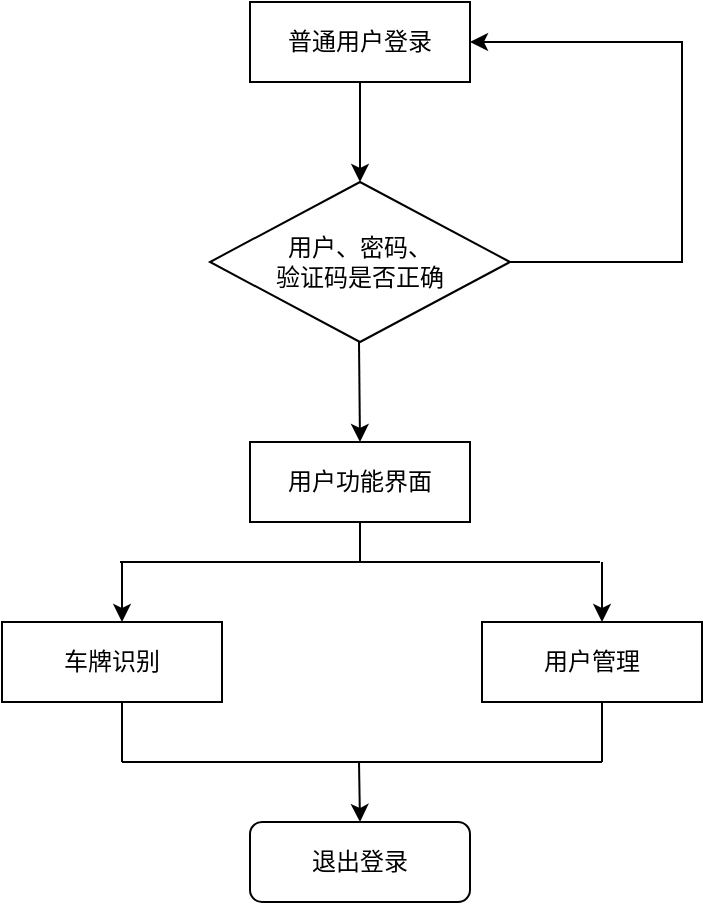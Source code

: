 <mxfile version="21.3.6" type="github">
  <diagram name="Page-1" id="CoFr4OLQgPCRWW71ScWv">
    <mxGraphModel dx="1034" dy="462" grid="1" gridSize="10" guides="1" tooltips="1" connect="1" arrows="1" fold="1" page="1" pageScale="1" pageWidth="827" pageHeight="1169" math="0" shadow="0">
      <root>
        <mxCell id="0" />
        <mxCell id="1" parent="0" />
        <mxCell id="q-r-Qyy_ehhaE9c6_0YL-1" value="普通用户登录" style="rounded=0;whiteSpace=wrap;html=1;" vertex="1" parent="1">
          <mxGeometry x="304" y="40" width="110" height="40" as="geometry" />
        </mxCell>
        <mxCell id="q-r-Qyy_ehhaE9c6_0YL-2" value="" style="endArrow=classic;html=1;rounded=0;exitX=0.5;exitY=1;exitDx=0;exitDy=0;entryX=0.5;entryY=0;entryDx=0;entryDy=0;" edge="1" parent="1" source="q-r-Qyy_ehhaE9c6_0YL-1" target="q-r-Qyy_ehhaE9c6_0YL-3">
          <mxGeometry width="50" height="50" relative="1" as="geometry">
            <mxPoint x="390" y="270" as="sourcePoint" />
            <mxPoint x="359" y="140" as="targetPoint" />
          </mxGeometry>
        </mxCell>
        <mxCell id="q-r-Qyy_ehhaE9c6_0YL-3" value="用户、密码、&lt;br&gt;验证码是否正确" style="rhombus;whiteSpace=wrap;html=1;" vertex="1" parent="1">
          <mxGeometry x="284" y="130" width="150" height="80" as="geometry" />
        </mxCell>
        <mxCell id="q-r-Qyy_ehhaE9c6_0YL-4" value="" style="endArrow=classic;html=1;rounded=0;exitX=1;exitY=0.5;exitDx=0;exitDy=0;entryX=1;entryY=0.5;entryDx=0;entryDy=0;" edge="1" parent="1" source="q-r-Qyy_ehhaE9c6_0YL-3" target="q-r-Qyy_ehhaE9c6_0YL-1">
          <mxGeometry width="50" height="50" relative="1" as="geometry">
            <mxPoint x="390" y="270" as="sourcePoint" />
            <mxPoint x="560" y="-93.333" as="targetPoint" />
            <Array as="points">
              <mxPoint x="520" y="170" />
              <mxPoint x="520" y="60" />
            </Array>
          </mxGeometry>
        </mxCell>
        <mxCell id="q-r-Qyy_ehhaE9c6_0YL-5" value="" style="endArrow=classic;html=1;rounded=0;exitX=0.5;exitY=1;exitDx=0;exitDy=0;" edge="1" parent="1">
          <mxGeometry width="50" height="50" relative="1" as="geometry">
            <mxPoint x="358.5" y="210" as="sourcePoint" />
            <mxPoint x="359" y="260" as="targetPoint" />
          </mxGeometry>
        </mxCell>
        <mxCell id="q-r-Qyy_ehhaE9c6_0YL-6" value="用户功能界面" style="rounded=0;whiteSpace=wrap;html=1;" vertex="1" parent="1">
          <mxGeometry x="304" y="260" width="110" height="40" as="geometry" />
        </mxCell>
        <mxCell id="q-r-Qyy_ehhaE9c6_0YL-7" value="" style="endArrow=none;html=1;rounded=0;exitX=0.5;exitY=1;exitDx=0;exitDy=0;" edge="1" parent="1" source="q-r-Qyy_ehhaE9c6_0YL-6">
          <mxGeometry width="50" height="50" relative="1" as="geometry">
            <mxPoint x="390" y="280" as="sourcePoint" />
            <mxPoint x="359" y="320" as="targetPoint" />
          </mxGeometry>
        </mxCell>
        <mxCell id="q-r-Qyy_ehhaE9c6_0YL-8" value="" style="endArrow=none;html=1;rounded=0;" edge="1" parent="1">
          <mxGeometry width="50" height="50" relative="1" as="geometry">
            <mxPoint x="239" y="320" as="sourcePoint" />
            <mxPoint x="479" y="320" as="targetPoint" />
          </mxGeometry>
        </mxCell>
        <mxCell id="q-r-Qyy_ehhaE9c6_0YL-9" value="" style="endArrow=classic;html=1;rounded=0;exitX=0.5;exitY=1;exitDx=0;exitDy=0;" edge="1" parent="1">
          <mxGeometry width="50" height="50" relative="1" as="geometry">
            <mxPoint x="240" y="320" as="sourcePoint" />
            <mxPoint x="240" y="350" as="targetPoint" />
          </mxGeometry>
        </mxCell>
        <mxCell id="q-r-Qyy_ehhaE9c6_0YL-10" value="" style="endArrow=classic;html=1;rounded=0;exitX=0.5;exitY=1;exitDx=0;exitDy=0;" edge="1" parent="1">
          <mxGeometry width="50" height="50" relative="1" as="geometry">
            <mxPoint x="480" y="320" as="sourcePoint" />
            <mxPoint x="480" y="350" as="targetPoint" />
          </mxGeometry>
        </mxCell>
        <mxCell id="q-r-Qyy_ehhaE9c6_0YL-11" value="车牌识别" style="rounded=0;whiteSpace=wrap;html=1;" vertex="1" parent="1">
          <mxGeometry x="180" y="350" width="110" height="40" as="geometry" />
        </mxCell>
        <mxCell id="q-r-Qyy_ehhaE9c6_0YL-12" value="用户管理" style="rounded=0;whiteSpace=wrap;html=1;" vertex="1" parent="1">
          <mxGeometry x="420" y="350" width="110" height="40" as="geometry" />
        </mxCell>
        <mxCell id="q-r-Qyy_ehhaE9c6_0YL-13" value="" style="endArrow=none;html=1;rounded=0;" edge="1" parent="1">
          <mxGeometry width="50" height="50" relative="1" as="geometry">
            <mxPoint x="240" y="420" as="sourcePoint" />
            <mxPoint x="480" y="420" as="targetPoint" />
          </mxGeometry>
        </mxCell>
        <mxCell id="q-r-Qyy_ehhaE9c6_0YL-14" value="" style="endArrow=none;html=1;rounded=0;exitX=0.5;exitY=1;exitDx=0;exitDy=0;" edge="1" parent="1">
          <mxGeometry width="50" height="50" relative="1" as="geometry">
            <mxPoint x="240" y="390" as="sourcePoint" />
            <mxPoint x="240" y="420" as="targetPoint" />
          </mxGeometry>
        </mxCell>
        <mxCell id="q-r-Qyy_ehhaE9c6_0YL-15" value="" style="endArrow=none;html=1;rounded=0;" edge="1" parent="1">
          <mxGeometry width="50" height="50" relative="1" as="geometry">
            <mxPoint x="480" y="390" as="sourcePoint" />
            <mxPoint x="480" y="420" as="targetPoint" />
          </mxGeometry>
        </mxCell>
        <mxCell id="q-r-Qyy_ehhaE9c6_0YL-16" value="" style="endArrow=classic;html=1;rounded=0;exitX=0.5;exitY=1;exitDx=0;exitDy=0;" edge="1" parent="1">
          <mxGeometry width="50" height="50" relative="1" as="geometry">
            <mxPoint x="358.5" y="420" as="sourcePoint" />
            <mxPoint x="359" y="450" as="targetPoint" />
          </mxGeometry>
        </mxCell>
        <mxCell id="q-r-Qyy_ehhaE9c6_0YL-17" value="退出登录" style="rounded=1;whiteSpace=wrap;html=1;" vertex="1" parent="1">
          <mxGeometry x="304" y="450" width="110" height="40" as="geometry" />
        </mxCell>
      </root>
    </mxGraphModel>
  </diagram>
</mxfile>
